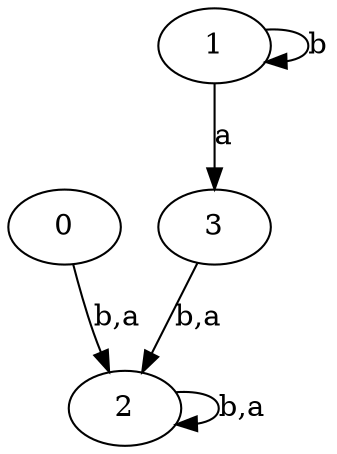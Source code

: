 digraph {
 ranksep=0.5;
 d2tdocpreamble = "\usetikzlibrary{automata}";
 d2tfigpreamble = "\tikzstyle{every state}= [ draw=blue!50,very thick,fill=blue!20]  \tikzstyle{auto}= [fill=white]";
 node [style="state"];
 edge [lblstyle="auto",topath="bend right", len=4  ]
  "0" [label="0",style = "state, initial"];
  "1" [label="1",style = "state, accepting"];
  "2" [label="2",];
  "3" [label="3",];
  "0" -> "2" [label="b,a"];
  "1" -> "1" [label="b",topath="loop above"];
  "1" -> "3" [label="a"];
  "2" -> "2" [label="b,a",topath="loop above"];
  "3" -> "2" [label="b,a"];
}